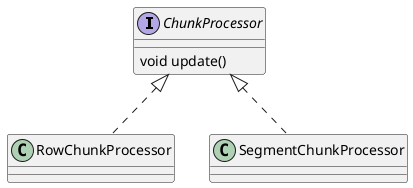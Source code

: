 @startuml

interface ChunkProcessor {
    void update()
}

class RowChunkProcessor implements ChunkProcessor

class SegmentChunkProcessor implements ChunkProcessor

@enduml